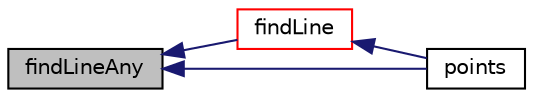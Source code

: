 digraph "findLineAny"
{
  bgcolor="transparent";
  edge [fontname="Helvetica",fontsize="10",labelfontname="Helvetica",labelfontsize="10"];
  node [fontname="Helvetica",fontsize="10",shape=record];
  rankdir="LR";
  Node92 [label="findLineAny",height=0.2,width=0.4,color="black", fillcolor="grey75", style="filled", fontcolor="black"];
  Node92 -> Node93 [dir="back",color="midnightblue",fontsize="10",style="solid",fontname="Helvetica"];
  Node93 [label="findLine",height=0.2,width=0.4,color="red",URL="$a26365.html#a2a363a8584a3ae8109cce2aaf6436e3f",tooltip="Find first intersection on segment from start to end. "];
  Node93 -> Node95 [dir="back",color="midnightblue",fontsize="10",style="solid",fontname="Helvetica"];
  Node95 [label="points",height=0.2,width=0.4,color="black",URL="$a26365.html#a7250c0b678d27efa1e0c3cf379827d92",tooltip="Get the points that define the surface. "];
  Node92 -> Node95 [dir="back",color="midnightblue",fontsize="10",style="solid",fontname="Helvetica"];
}
